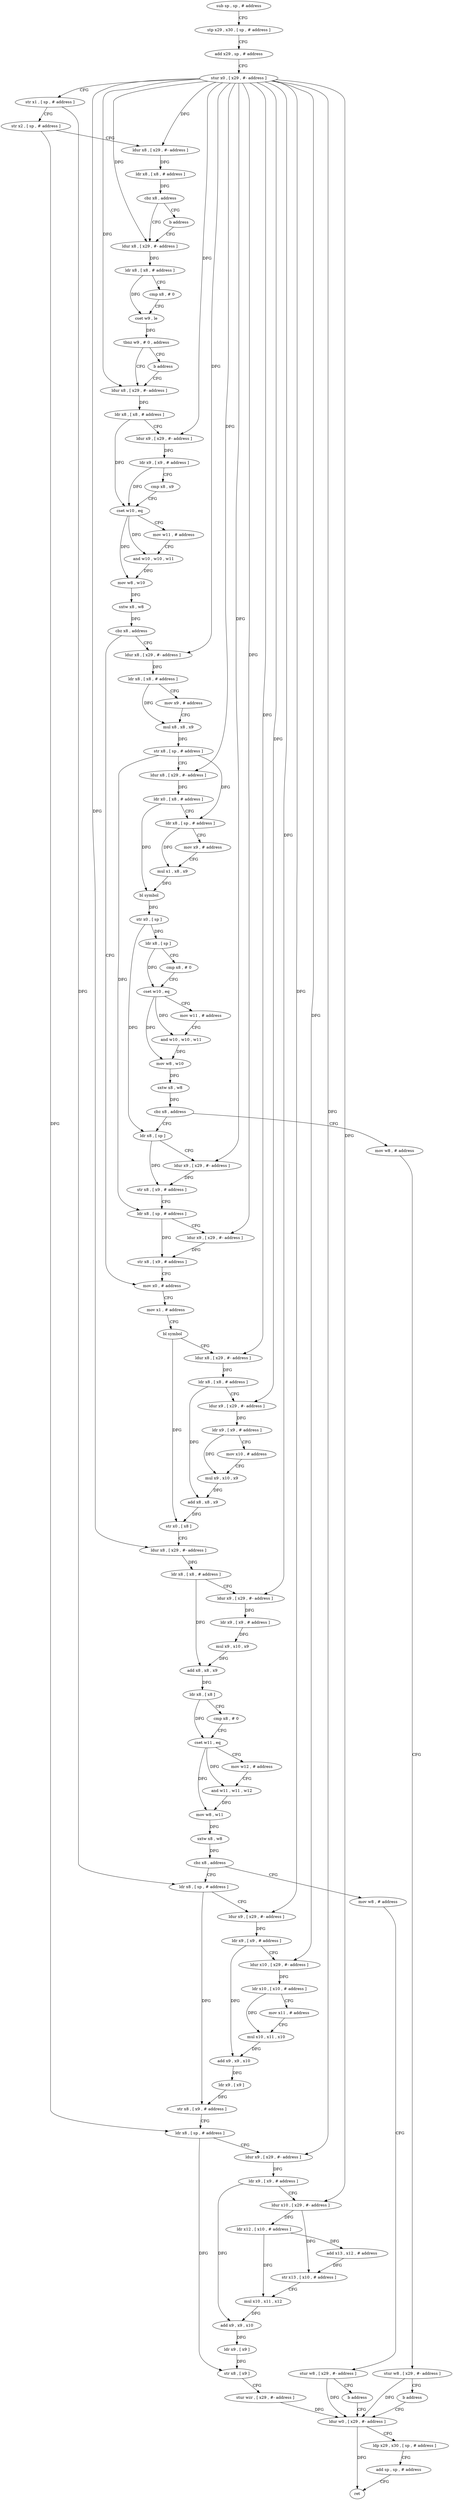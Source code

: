 digraph "func" {
"4298188" [label = "sub sp , sp , # address" ]
"4298192" [label = "stp x29 , x30 , [ sp , # address ]" ]
"4298196" [label = "add x29 , sp , # address" ]
"4298200" [label = "stur x0 , [ x29 , #- address ]" ]
"4298204" [label = "str x1 , [ sp , # address ]" ]
"4298208" [label = "str x2 , [ sp , # address ]" ]
"4298212" [label = "ldur x8 , [ x29 , #- address ]" ]
"4298216" [label = "ldr x8 , [ x8 , # address ]" ]
"4298220" [label = "cbz x8 , address" ]
"4298228" [label = "ldur x8 , [ x29 , #- address ]" ]
"4298224" [label = "b address" ]
"4298232" [label = "ldr x8 , [ x8 , # address ]" ]
"4298236" [label = "cmp x8 , # 0" ]
"4298240" [label = "cset w9 , le" ]
"4298244" [label = "tbnz w9 , # 0 , address" ]
"4298252" [label = "ldur x8 , [ x29 , #- address ]" ]
"4298248" [label = "b address" ]
"4298256" [label = "ldr x8 , [ x8 , # address ]" ]
"4298260" [label = "ldur x9 , [ x29 , #- address ]" ]
"4298264" [label = "ldr x9 , [ x9 , # address ]" ]
"4298268" [label = "cmp x8 , x9" ]
"4298272" [label = "cset w10 , eq" ]
"4298276" [label = "mov w11 , # address" ]
"4298280" [label = "and w10 , w10 , w11" ]
"4298284" [label = "mov w8 , w10" ]
"4298288" [label = "sxtw x8 , w8" ]
"4298292" [label = "cbz x8 , address" ]
"4298412" [label = "mov x0 , # address" ]
"4298296" [label = "ldur x8 , [ x29 , #- address ]" ]
"4298416" [label = "mov x1 , # address" ]
"4298420" [label = "bl symbol" ]
"4298424" [label = "ldur x8 , [ x29 , #- address ]" ]
"4298428" [label = "ldr x8 , [ x8 , # address ]" ]
"4298432" [label = "ldur x9 , [ x29 , #- address ]" ]
"4298436" [label = "ldr x9 , [ x9 , # address ]" ]
"4298440" [label = "mov x10 , # address" ]
"4298444" [label = "mul x9 , x10 , x9" ]
"4298448" [label = "add x8 , x8 , x9" ]
"4298452" [label = "str x0 , [ x8 ]" ]
"4298456" [label = "ldur x8 , [ x29 , #- address ]" ]
"4298460" [label = "ldr x8 , [ x8 , # address ]" ]
"4298464" [label = "ldur x9 , [ x29 , #- address ]" ]
"4298468" [label = "ldr x9 , [ x9 , # address ]" ]
"4298472" [label = "mul x9 , x10 , x9" ]
"4298476" [label = "add x8 , x8 , x9" ]
"4298480" [label = "ldr x8 , [ x8 ]" ]
"4298484" [label = "cmp x8 , # 0" ]
"4298488" [label = "cset w11 , eq" ]
"4298492" [label = "mov w12 , # address" ]
"4298496" [label = "and w11 , w11 , w12" ]
"4298500" [label = "mov w8 , w11" ]
"4298504" [label = "sxtw x8 , w8" ]
"4298508" [label = "cbz x8 , address" ]
"4298524" [label = "ldr x8 , [ sp , # address ]" ]
"4298512" [label = "mov w8 , # address" ]
"4298300" [label = "ldr x8 , [ x8 , # address ]" ]
"4298304" [label = "mov x9 , # address" ]
"4298308" [label = "mul x8 , x8 , x9" ]
"4298312" [label = "str x8 , [ sp , # address ]" ]
"4298316" [label = "ldur x8 , [ x29 , #- address ]" ]
"4298320" [label = "ldr x0 , [ x8 , # address ]" ]
"4298324" [label = "ldr x8 , [ sp , # address ]" ]
"4298328" [label = "mov x9 , # address" ]
"4298332" [label = "mul x1 , x8 , x9" ]
"4298336" [label = "bl symbol" ]
"4298340" [label = "str x0 , [ sp ]" ]
"4298344" [label = "ldr x8 , [ sp ]" ]
"4298348" [label = "cmp x8 , # 0" ]
"4298352" [label = "cset w10 , eq" ]
"4298356" [label = "mov w11 , # address" ]
"4298360" [label = "and w10 , w10 , w11" ]
"4298364" [label = "mov w8 , w10" ]
"4298368" [label = "sxtw x8 , w8" ]
"4298372" [label = "cbz x8 , address" ]
"4298388" [label = "ldr x8 , [ sp ]" ]
"4298376" [label = "mov w8 , # address" ]
"4298528" [label = "ldur x9 , [ x29 , #- address ]" ]
"4298532" [label = "ldr x9 , [ x9 , # address ]" ]
"4298536" [label = "ldur x10 , [ x29 , #- address ]" ]
"4298540" [label = "ldr x10 , [ x10 , # address ]" ]
"4298544" [label = "mov x11 , # address" ]
"4298548" [label = "mul x10 , x11 , x10" ]
"4298552" [label = "add x9 , x9 , x10" ]
"4298556" [label = "ldr x9 , [ x9 ]" ]
"4298560" [label = "str x8 , [ x9 , # address ]" ]
"4298564" [label = "ldr x8 , [ sp , # address ]" ]
"4298568" [label = "ldur x9 , [ x29 , #- address ]" ]
"4298572" [label = "ldr x9 , [ x9 , # address ]" ]
"4298576" [label = "ldur x10 , [ x29 , #- address ]" ]
"4298580" [label = "ldr x12 , [ x10 , # address ]" ]
"4298584" [label = "add x13 , x12 , # address" ]
"4298588" [label = "str x13 , [ x10 , # address ]" ]
"4298592" [label = "mul x10 , x11 , x12" ]
"4298596" [label = "add x9 , x9 , x10" ]
"4298600" [label = "ldr x9 , [ x9 ]" ]
"4298604" [label = "str x8 , [ x9 ]" ]
"4298608" [label = "stur wzr , [ x29 , #- address ]" ]
"4298612" [label = "ldur w0 , [ x29 , #- address ]" ]
"4298516" [label = "stur w8 , [ x29 , #- address ]" ]
"4298520" [label = "b address" ]
"4298392" [label = "ldur x9 , [ x29 , #- address ]" ]
"4298396" [label = "str x8 , [ x9 , # address ]" ]
"4298400" [label = "ldr x8 , [ sp , # address ]" ]
"4298404" [label = "ldur x9 , [ x29 , #- address ]" ]
"4298408" [label = "str x8 , [ x9 , # address ]" ]
"4298380" [label = "stur w8 , [ x29 , #- address ]" ]
"4298384" [label = "b address" ]
"4298616" [label = "ldp x29 , x30 , [ sp , # address ]" ]
"4298620" [label = "add sp , sp , # address" ]
"4298624" [label = "ret" ]
"4298188" -> "4298192" [ label = "CFG" ]
"4298192" -> "4298196" [ label = "CFG" ]
"4298196" -> "4298200" [ label = "CFG" ]
"4298200" -> "4298204" [ label = "CFG" ]
"4298200" -> "4298212" [ label = "DFG" ]
"4298200" -> "4298228" [ label = "DFG" ]
"4298200" -> "4298252" [ label = "DFG" ]
"4298200" -> "4298260" [ label = "DFG" ]
"4298200" -> "4298424" [ label = "DFG" ]
"4298200" -> "4298432" [ label = "DFG" ]
"4298200" -> "4298456" [ label = "DFG" ]
"4298200" -> "4298464" [ label = "DFG" ]
"4298200" -> "4298296" [ label = "DFG" ]
"4298200" -> "4298316" [ label = "DFG" ]
"4298200" -> "4298528" [ label = "DFG" ]
"4298200" -> "4298536" [ label = "DFG" ]
"4298200" -> "4298568" [ label = "DFG" ]
"4298200" -> "4298576" [ label = "DFG" ]
"4298200" -> "4298392" [ label = "DFG" ]
"4298200" -> "4298404" [ label = "DFG" ]
"4298204" -> "4298208" [ label = "CFG" ]
"4298204" -> "4298524" [ label = "DFG" ]
"4298208" -> "4298212" [ label = "CFG" ]
"4298208" -> "4298564" [ label = "DFG" ]
"4298212" -> "4298216" [ label = "DFG" ]
"4298216" -> "4298220" [ label = "DFG" ]
"4298220" -> "4298228" [ label = "CFG" ]
"4298220" -> "4298224" [ label = "CFG" ]
"4298228" -> "4298232" [ label = "DFG" ]
"4298224" -> "4298228" [ label = "CFG" ]
"4298232" -> "4298236" [ label = "CFG" ]
"4298232" -> "4298240" [ label = "DFG" ]
"4298236" -> "4298240" [ label = "CFG" ]
"4298240" -> "4298244" [ label = "DFG" ]
"4298244" -> "4298252" [ label = "CFG" ]
"4298244" -> "4298248" [ label = "CFG" ]
"4298252" -> "4298256" [ label = "DFG" ]
"4298248" -> "4298252" [ label = "CFG" ]
"4298256" -> "4298260" [ label = "CFG" ]
"4298256" -> "4298272" [ label = "DFG" ]
"4298260" -> "4298264" [ label = "DFG" ]
"4298264" -> "4298268" [ label = "CFG" ]
"4298264" -> "4298272" [ label = "DFG" ]
"4298268" -> "4298272" [ label = "CFG" ]
"4298272" -> "4298276" [ label = "CFG" ]
"4298272" -> "4298280" [ label = "DFG" ]
"4298272" -> "4298284" [ label = "DFG" ]
"4298276" -> "4298280" [ label = "CFG" ]
"4298280" -> "4298284" [ label = "DFG" ]
"4298284" -> "4298288" [ label = "DFG" ]
"4298288" -> "4298292" [ label = "DFG" ]
"4298292" -> "4298412" [ label = "CFG" ]
"4298292" -> "4298296" [ label = "CFG" ]
"4298412" -> "4298416" [ label = "CFG" ]
"4298296" -> "4298300" [ label = "DFG" ]
"4298416" -> "4298420" [ label = "CFG" ]
"4298420" -> "4298424" [ label = "CFG" ]
"4298420" -> "4298452" [ label = "DFG" ]
"4298424" -> "4298428" [ label = "DFG" ]
"4298428" -> "4298432" [ label = "CFG" ]
"4298428" -> "4298448" [ label = "DFG" ]
"4298432" -> "4298436" [ label = "DFG" ]
"4298436" -> "4298440" [ label = "CFG" ]
"4298436" -> "4298444" [ label = "DFG" ]
"4298440" -> "4298444" [ label = "CFG" ]
"4298444" -> "4298448" [ label = "DFG" ]
"4298448" -> "4298452" [ label = "DFG" ]
"4298452" -> "4298456" [ label = "CFG" ]
"4298456" -> "4298460" [ label = "DFG" ]
"4298460" -> "4298464" [ label = "CFG" ]
"4298460" -> "4298476" [ label = "DFG" ]
"4298464" -> "4298468" [ label = "DFG" ]
"4298468" -> "4298472" [ label = "DFG" ]
"4298472" -> "4298476" [ label = "DFG" ]
"4298476" -> "4298480" [ label = "DFG" ]
"4298480" -> "4298484" [ label = "CFG" ]
"4298480" -> "4298488" [ label = "DFG" ]
"4298484" -> "4298488" [ label = "CFG" ]
"4298488" -> "4298492" [ label = "CFG" ]
"4298488" -> "4298496" [ label = "DFG" ]
"4298488" -> "4298500" [ label = "DFG" ]
"4298492" -> "4298496" [ label = "CFG" ]
"4298496" -> "4298500" [ label = "DFG" ]
"4298500" -> "4298504" [ label = "DFG" ]
"4298504" -> "4298508" [ label = "DFG" ]
"4298508" -> "4298524" [ label = "CFG" ]
"4298508" -> "4298512" [ label = "CFG" ]
"4298524" -> "4298528" [ label = "CFG" ]
"4298524" -> "4298560" [ label = "DFG" ]
"4298512" -> "4298516" [ label = "CFG" ]
"4298300" -> "4298304" [ label = "CFG" ]
"4298300" -> "4298308" [ label = "DFG" ]
"4298304" -> "4298308" [ label = "CFG" ]
"4298308" -> "4298312" [ label = "DFG" ]
"4298312" -> "4298316" [ label = "CFG" ]
"4298312" -> "4298324" [ label = "DFG" ]
"4298312" -> "4298400" [ label = "DFG" ]
"4298316" -> "4298320" [ label = "DFG" ]
"4298320" -> "4298324" [ label = "CFG" ]
"4298320" -> "4298336" [ label = "DFG" ]
"4298324" -> "4298328" [ label = "CFG" ]
"4298324" -> "4298332" [ label = "DFG" ]
"4298328" -> "4298332" [ label = "CFG" ]
"4298332" -> "4298336" [ label = "DFG" ]
"4298336" -> "4298340" [ label = "DFG" ]
"4298340" -> "4298344" [ label = "DFG" ]
"4298340" -> "4298388" [ label = "DFG" ]
"4298344" -> "4298348" [ label = "CFG" ]
"4298344" -> "4298352" [ label = "DFG" ]
"4298348" -> "4298352" [ label = "CFG" ]
"4298352" -> "4298356" [ label = "CFG" ]
"4298352" -> "4298360" [ label = "DFG" ]
"4298352" -> "4298364" [ label = "DFG" ]
"4298356" -> "4298360" [ label = "CFG" ]
"4298360" -> "4298364" [ label = "DFG" ]
"4298364" -> "4298368" [ label = "DFG" ]
"4298368" -> "4298372" [ label = "DFG" ]
"4298372" -> "4298388" [ label = "CFG" ]
"4298372" -> "4298376" [ label = "CFG" ]
"4298388" -> "4298392" [ label = "CFG" ]
"4298388" -> "4298396" [ label = "DFG" ]
"4298376" -> "4298380" [ label = "CFG" ]
"4298528" -> "4298532" [ label = "DFG" ]
"4298532" -> "4298536" [ label = "CFG" ]
"4298532" -> "4298552" [ label = "DFG" ]
"4298536" -> "4298540" [ label = "DFG" ]
"4298540" -> "4298544" [ label = "CFG" ]
"4298540" -> "4298548" [ label = "DFG" ]
"4298544" -> "4298548" [ label = "CFG" ]
"4298548" -> "4298552" [ label = "DFG" ]
"4298552" -> "4298556" [ label = "DFG" ]
"4298556" -> "4298560" [ label = "DFG" ]
"4298560" -> "4298564" [ label = "CFG" ]
"4298564" -> "4298568" [ label = "CFG" ]
"4298564" -> "4298604" [ label = "DFG" ]
"4298568" -> "4298572" [ label = "DFG" ]
"4298572" -> "4298576" [ label = "CFG" ]
"4298572" -> "4298596" [ label = "DFG" ]
"4298576" -> "4298580" [ label = "DFG" ]
"4298576" -> "4298588" [ label = "DFG" ]
"4298580" -> "4298584" [ label = "DFG" ]
"4298580" -> "4298592" [ label = "DFG" ]
"4298584" -> "4298588" [ label = "DFG" ]
"4298588" -> "4298592" [ label = "CFG" ]
"4298592" -> "4298596" [ label = "DFG" ]
"4298596" -> "4298600" [ label = "DFG" ]
"4298600" -> "4298604" [ label = "DFG" ]
"4298604" -> "4298608" [ label = "CFG" ]
"4298608" -> "4298612" [ label = "DFG" ]
"4298612" -> "4298616" [ label = "CFG" ]
"4298612" -> "4298624" [ label = "DFG" ]
"4298516" -> "4298520" [ label = "CFG" ]
"4298516" -> "4298612" [ label = "DFG" ]
"4298520" -> "4298612" [ label = "CFG" ]
"4298392" -> "4298396" [ label = "DFG" ]
"4298396" -> "4298400" [ label = "CFG" ]
"4298400" -> "4298404" [ label = "CFG" ]
"4298400" -> "4298408" [ label = "DFG" ]
"4298404" -> "4298408" [ label = "DFG" ]
"4298408" -> "4298412" [ label = "CFG" ]
"4298380" -> "4298384" [ label = "CFG" ]
"4298380" -> "4298612" [ label = "DFG" ]
"4298384" -> "4298612" [ label = "CFG" ]
"4298616" -> "4298620" [ label = "CFG" ]
"4298620" -> "4298624" [ label = "CFG" ]
}
